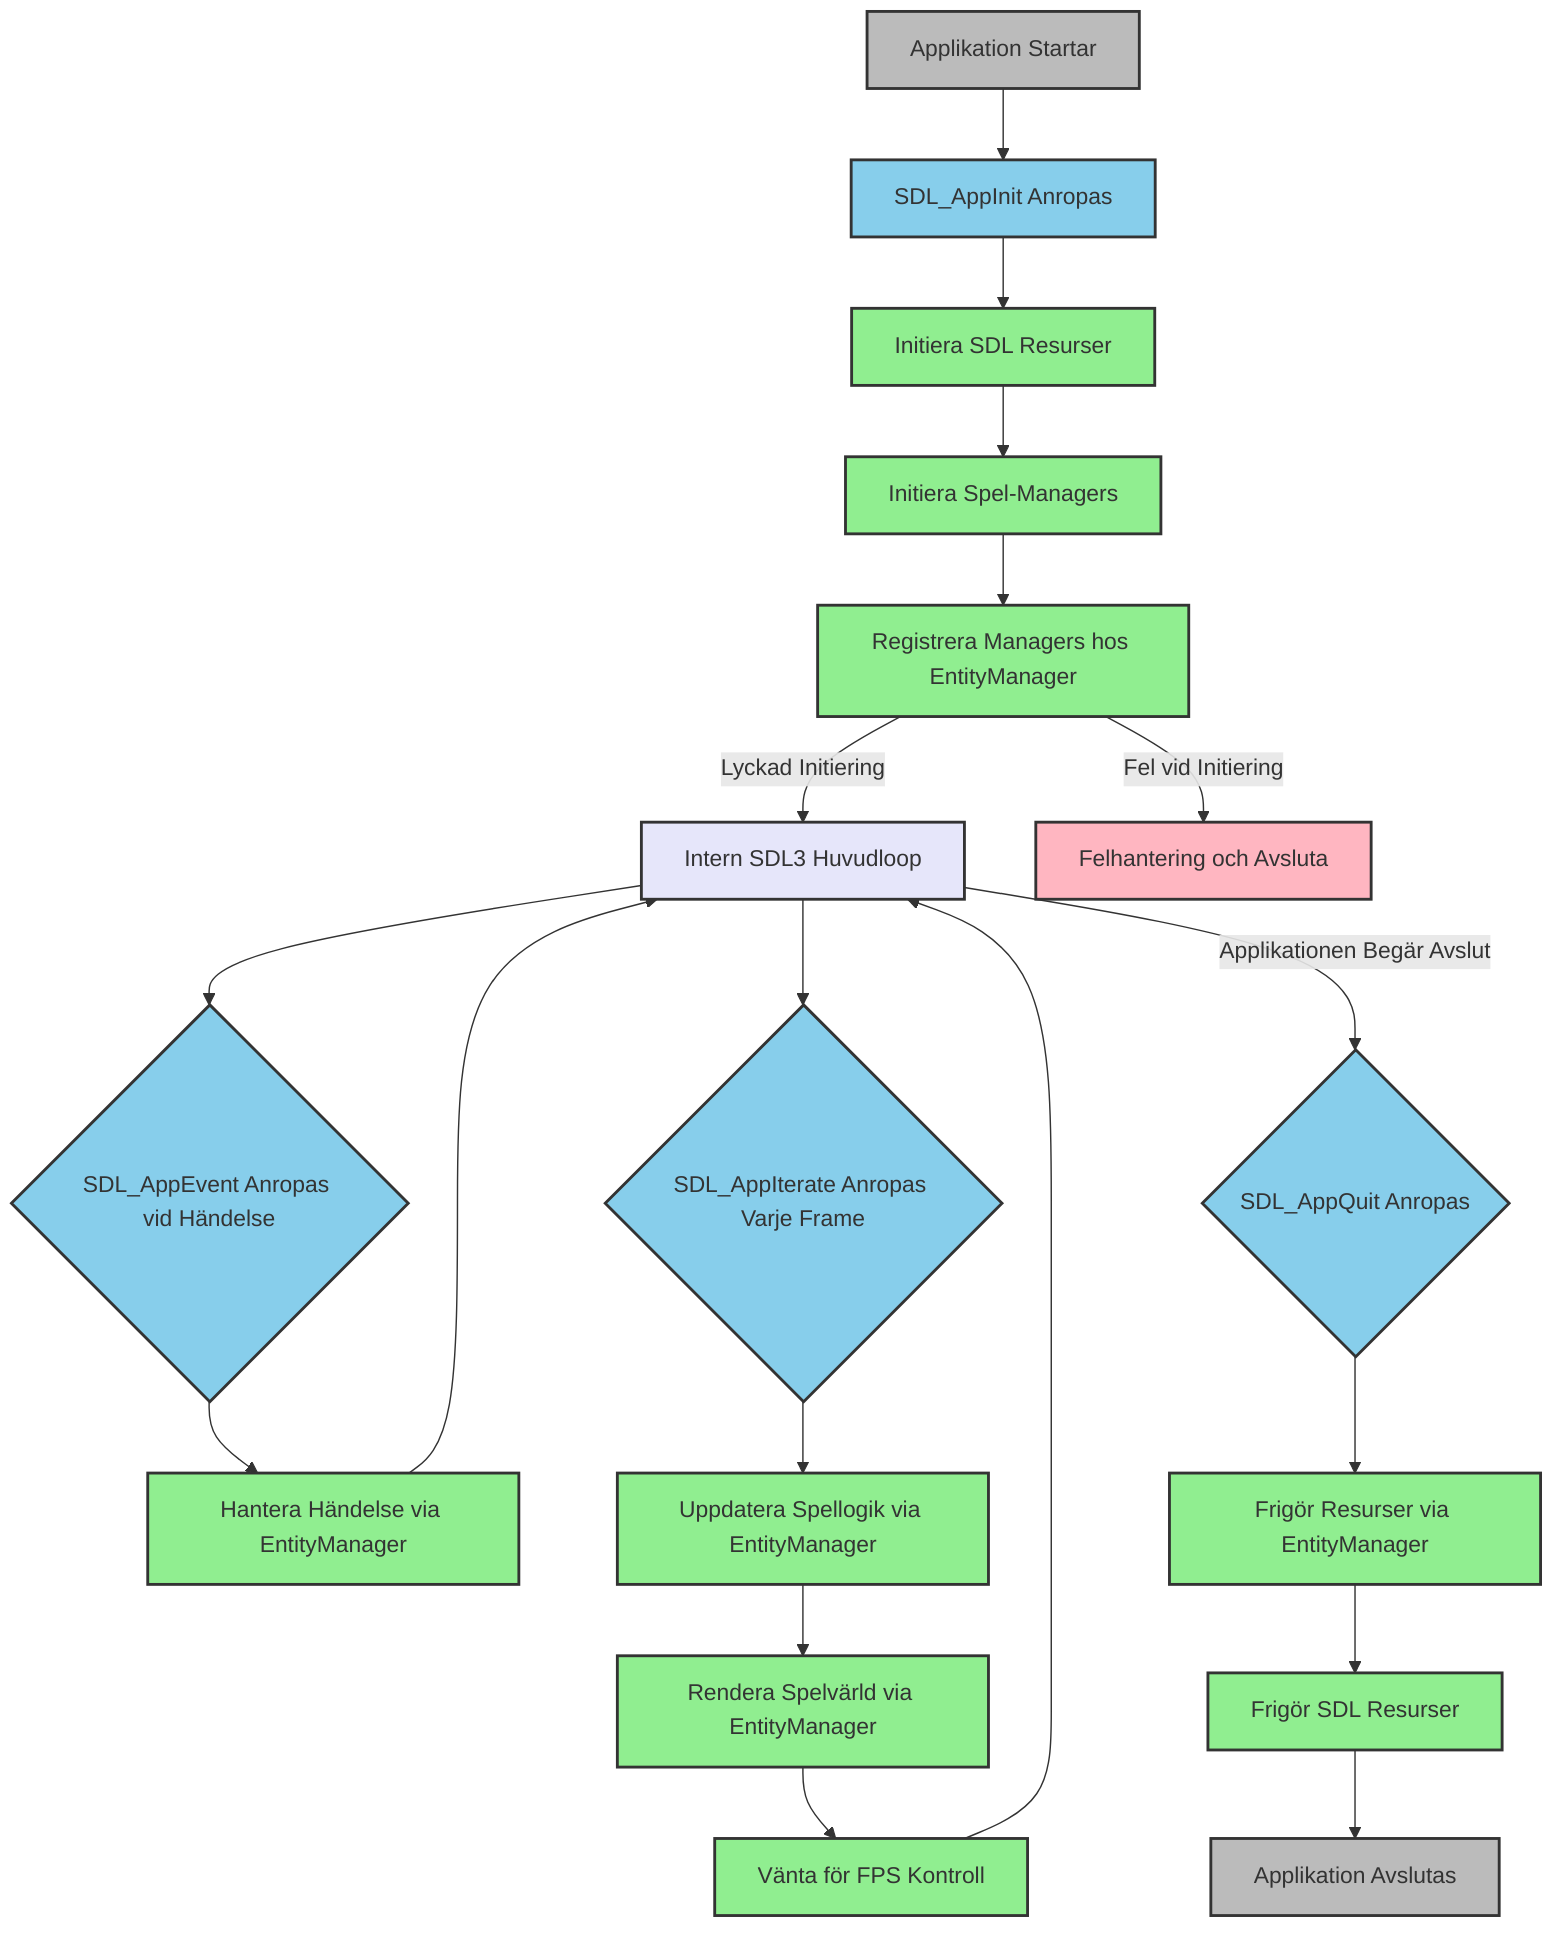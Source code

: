 graph TD
    A["Applikation Startar"] --> B["SDL_AppInit Anropas"];

    B --> B1["Initiera SDL Resurser"];
    B1 --> B2["Initiera Spel-Managers"];
    B2 --> B3["Registrera Managers hos EntityManager"];
    B3 -- Lyckad Initiering --> D["Intern SDL3 Huvudloop"];
    B3 -- Fel vid Initiering --> F["Felhantering och Avsluta"];

    D --> D_Event{"SDL_AppEvent Anropas vid Händelse"};
    D_Event --> D_Event_Handle["Hantera Händelse via EntityManager"];
    D_Event_Handle --> D;

    D --> D_Iterate{"SDL_AppIterate Anropas Varje Frame"};
    D_Iterate --> D_Iterate_Update["Uppdatera Spellogik via EntityManager"];
    D_Iterate_Update --> D_Iterate_Render["Rendera Spelvärld via EntityManager"];
    D_Iterate_Render --> D_Iterate_Wait["Vänta för FPS Kontroll"];
    D_Iterate_Wait --> D;

    D -- Applikationen Begär Avslut --> G{"SDL_AppQuit Anropas"};
    G --> G1["Frigör Resurser via EntityManager"];
    G1 --> G2["Frigör SDL Resurser"];
    G2 --> H["Applikation Avslutas"];

    classDef startEnd fill:#bbb,stroke:#333,stroke-width:2px,color:#333;
    classDef sdlCallback fill:#87CEEB,stroke:#333,stroke-width:2px,color:#333;
    classDef gameLogicBlock fill:#90EE90,stroke:#333,stroke-width:2px,color:#333;
    classDef errorState fill:#FFB6C1,stroke:#333,stroke-width:2px,color:#333;
    classDef mainLoopControl fill:#E6E6FA,stroke:#333,stroke-width:2px,color:#333;

    class A,H startEnd;
    class B,D_Event,D_Iterate,G sdlCallback;
    class B1,B2,B3,D_Event_Handle,D_Iterate_Update,D_Iterate_Render,D_Iterate_Wait,G1,G2 gameLogicBlock;
    class F errorState;
    class D mainLoopControl;